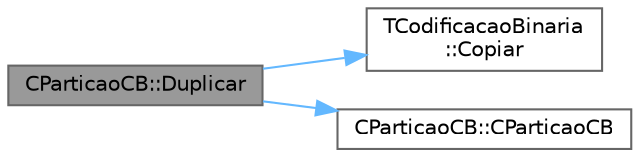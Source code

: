 digraph "CParticaoCB::Duplicar"
{
 // LATEX_PDF_SIZE
  bgcolor="transparent";
  edge [fontname=Helvetica,fontsize=10,labelfontname=Helvetica,labelfontsize=10];
  node [fontname=Helvetica,fontsize=10,shape=box,height=0.2,width=0.4];
  rankdir="LR";
  Node1 [id="Node000001",label="CParticaoCB::Duplicar",height=0.2,width=0.4,color="gray40", fillcolor="grey60", style="filled", fontcolor="black",tooltip="Cria um objecto que é uma cópia deste."];
  Node1 -> Node2 [id="edge3_Node000001_Node000002",color="steelblue1",style="solid",tooltip=" "];
  Node2 [id="Node000002",label="TCodificacaoBinaria\l::Copiar",height=0.2,width=0.4,color="grey40", fillcolor="white", style="filled",URL="$classTCodificacaoBinaria.html#ad2083ee209edac21d0ce27db4349825c",tooltip="Fica com uma cópia do objecto."];
  Node1 -> Node3 [id="edge4_Node000001_Node000003",color="steelblue1",style="solid",tooltip=" "];
  Node3 [id="Node000003",label="CParticaoCB::CParticaoCB",height=0.2,width=0.4,color="grey40", fillcolor="white", style="filled",URL="$classCParticaoCB.html#abccaf8e6e7a32c2c010c35e4232659b7",tooltip=" "];
}
